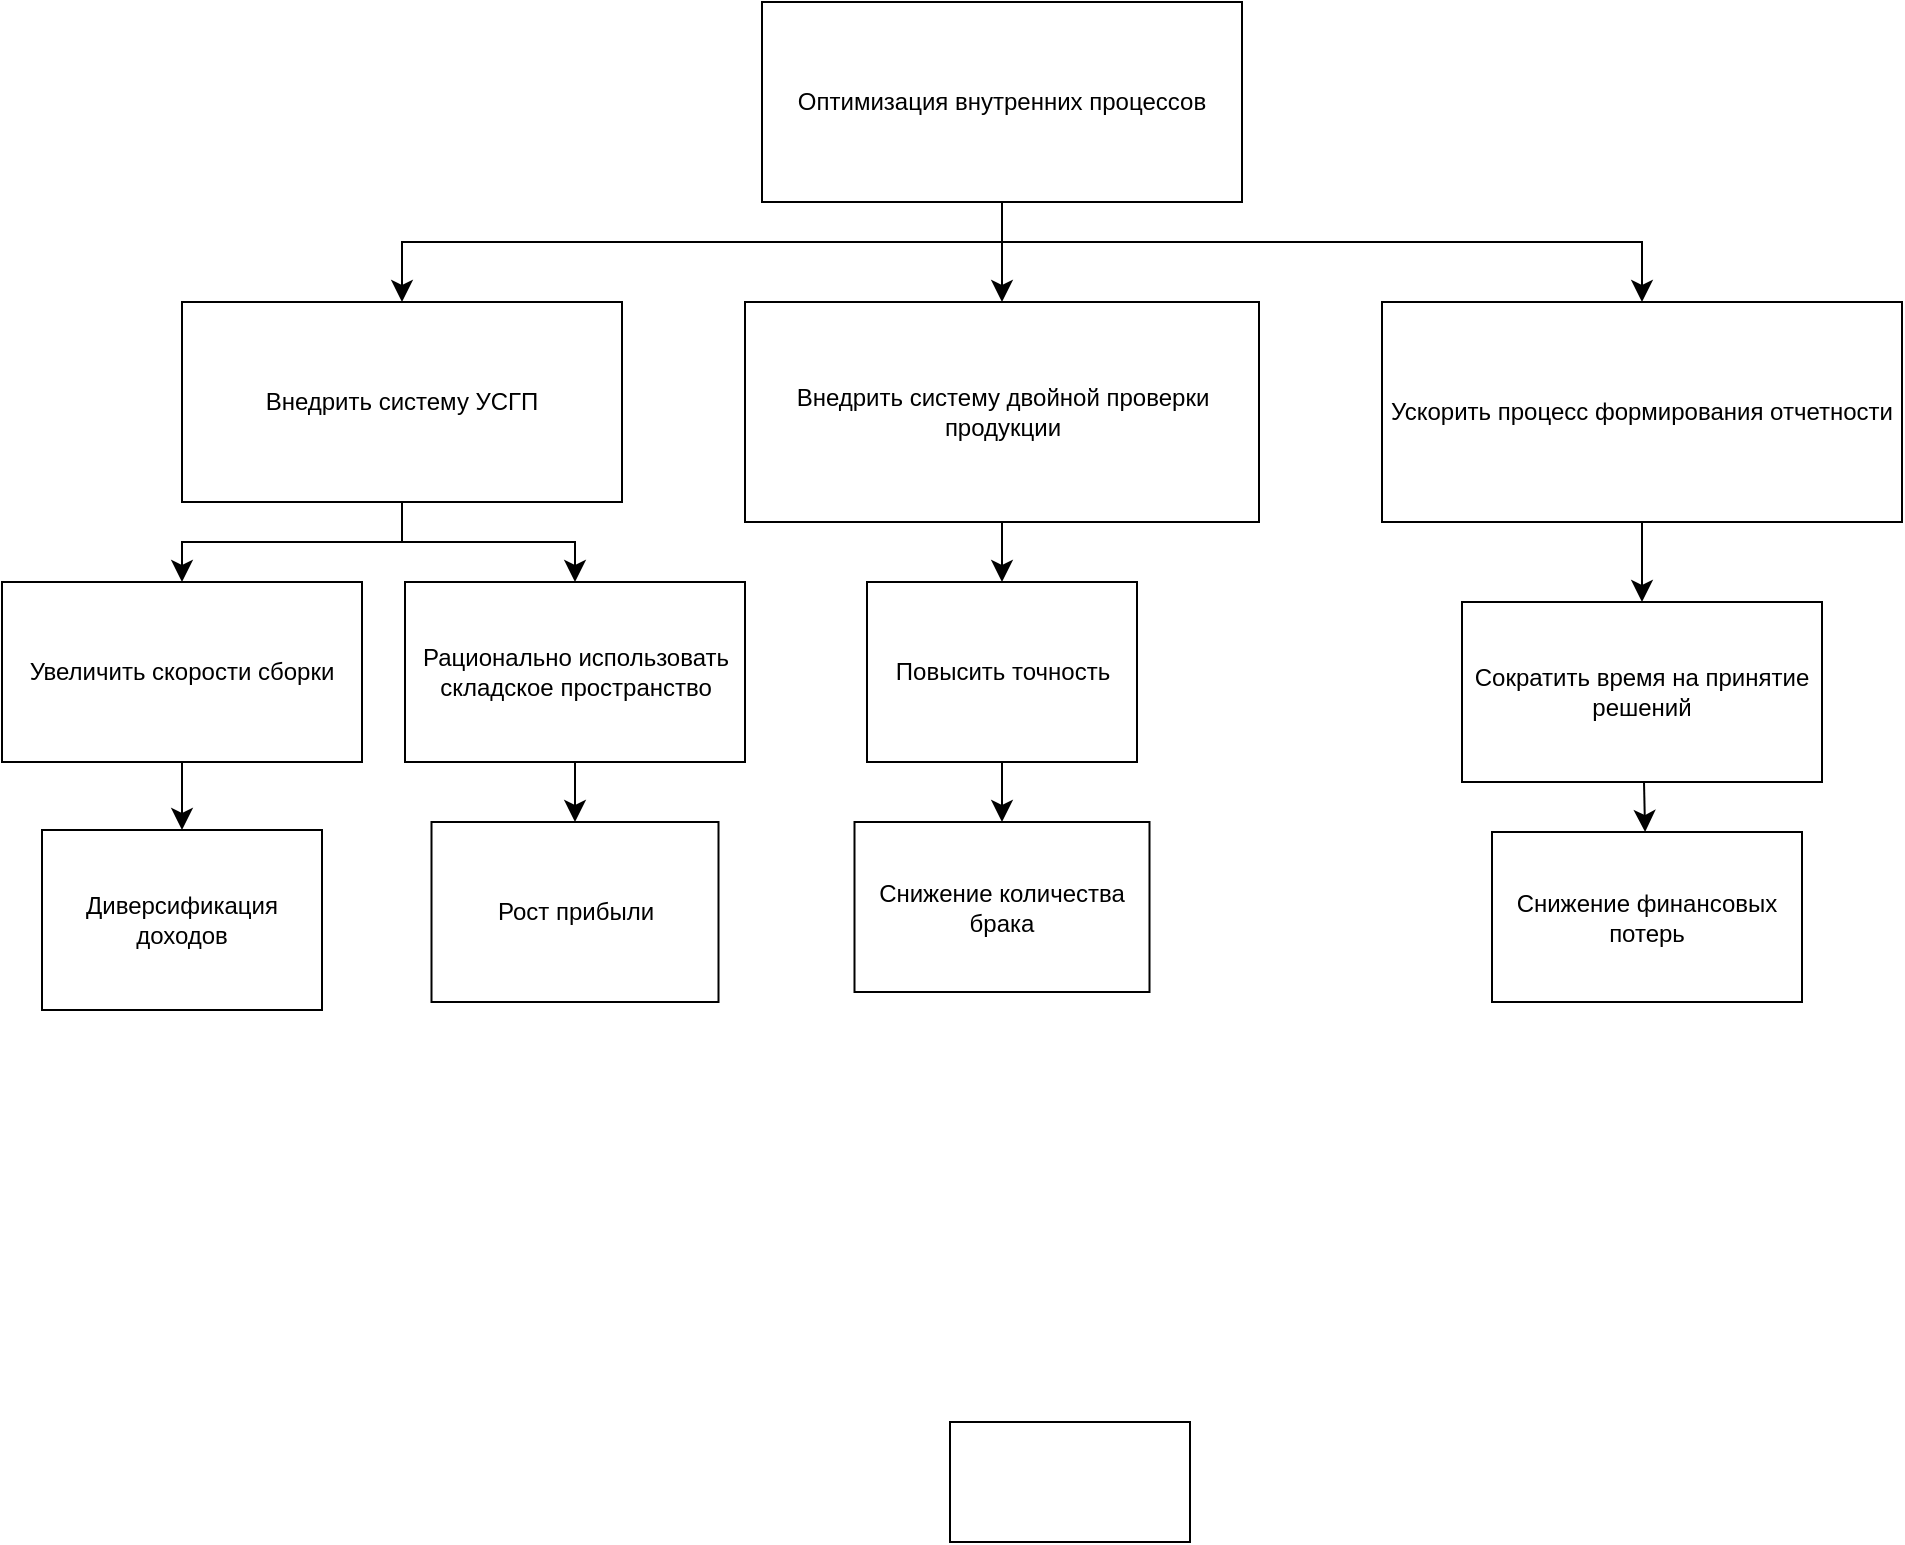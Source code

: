 <mxfile version="28.2.5">
  <diagram name="Страница — 1" id="ftTf1740qBRhjsC5UyiH">
    <mxGraphModel dx="2492" dy="829" grid="1" gridSize="10" guides="1" tooltips="1" connect="1" arrows="1" fold="1" page="1" pageScale="1" pageWidth="827" pageHeight="1169" math="0" shadow="0">
      <root>
        <mxCell id="0" />
        <mxCell id="1" parent="0" />
        <mxCell id="I6DV6D3wKqFu1foUBXRI-22" style="edgeStyle=none;curved=1;rounded=0;orthogonalLoop=1;jettySize=auto;html=1;entryX=0.5;entryY=0;entryDx=0;entryDy=0;fontSize=12;startSize=8;endSize=8;" edge="1" parent="1" source="VKB1BWsQKKEYduPVDShD-2" target="VKB1BWsQKKEYduPVDShD-16">
          <mxGeometry relative="1" as="geometry" />
        </mxCell>
        <mxCell id="VKB1BWsQKKEYduPVDShD-2" value="Оптимизация внутренних процессов" style="rounded=0;whiteSpace=wrap;html=1;" parent="1" vertex="1">
          <mxGeometry x="320" y="40" width="240" height="100" as="geometry" />
        </mxCell>
        <mxCell id="VKB1BWsQKKEYduPVDShD-3" value="Внедрить систему УСГП" style="rounded=0;whiteSpace=wrap;html=1;" parent="1" vertex="1">
          <mxGeometry x="30" y="190" width="220" height="100" as="geometry" />
        </mxCell>
        <mxCell id="I6DV6D3wKqFu1foUBXRI-27" value="" style="edgeStyle=none;curved=1;rounded=0;orthogonalLoop=1;jettySize=auto;html=1;fontSize=12;startSize=8;endSize=8;" edge="1" parent="1" source="VKB1BWsQKKEYduPVDShD-4" target="VKB1BWsQKKEYduPVDShD-10">
          <mxGeometry relative="1" as="geometry" />
        </mxCell>
        <mxCell id="VKB1BWsQKKEYduPVDShD-4" value="Рационально использовать складское пространство" style="rounded=0;whiteSpace=wrap;html=1;" parent="1" vertex="1">
          <mxGeometry x="141.5" y="330" width="170" height="90" as="geometry" />
        </mxCell>
        <mxCell id="VKB1BWsQKKEYduPVDShD-10" value="&lt;div style=&quot;&quot;&gt;Рост прибыли&lt;/div&gt;" style="rounded=0;whiteSpace=wrap;html=1;align=center;" parent="1" vertex="1">
          <mxGeometry x="154.75" y="450" width="143.5" height="90" as="geometry" />
        </mxCell>
        <mxCell id="VKB1BWsQKKEYduPVDShD-12" value="Диверсификация доходов" style="rounded=0;whiteSpace=wrap;html=1;" parent="1" vertex="1">
          <mxGeometry x="-40" y="454" width="140" height="90" as="geometry" />
        </mxCell>
        <mxCell id="I6DV6D3wKqFu1foUBXRI-26" value="" style="edgeStyle=none;curved=1;rounded=0;orthogonalLoop=1;jettySize=auto;html=1;fontSize=12;startSize=8;endSize=8;" edge="1" parent="1" source="VKB1BWsQKKEYduPVDShD-14" target="VKB1BWsQKKEYduPVDShD-12">
          <mxGeometry relative="1" as="geometry" />
        </mxCell>
        <mxCell id="VKB1BWsQKKEYduPVDShD-14" value="Увеличить скорости сборки" style="rounded=0;whiteSpace=wrap;html=1;" parent="1" vertex="1">
          <mxGeometry x="-60" y="330" width="180" height="90" as="geometry" />
        </mxCell>
        <mxCell id="I6DV6D3wKqFu1foUBXRI-28" value="" style="edgeStyle=none;curved=1;rounded=0;orthogonalLoop=1;jettySize=auto;html=1;fontSize=12;startSize=8;endSize=8;" edge="1" parent="1" source="VKB1BWsQKKEYduPVDShD-16" target="VKB1BWsQKKEYduPVDShD-18">
          <mxGeometry relative="1" as="geometry" />
        </mxCell>
        <mxCell id="VKB1BWsQKKEYduPVDShD-16" value="&lt;div style=&quot;&quot;&gt;Внедрить систему двойной проверки продукции&lt;/div&gt;" style="rounded=0;whiteSpace=wrap;html=1;align=center;" parent="1" vertex="1">
          <mxGeometry x="311.5" y="190" width="257" height="110" as="geometry" />
        </mxCell>
        <mxCell id="I6DV6D3wKqFu1foUBXRI-31" value="" style="edgeStyle=none;curved=1;rounded=0;orthogonalLoop=1;jettySize=auto;html=1;fontSize=12;startSize=8;endSize=8;" edge="1" parent="1" source="VKB1BWsQKKEYduPVDShD-18" target="I6DV6D3wKqFu1foUBXRI-30">
          <mxGeometry relative="1" as="geometry" />
        </mxCell>
        <mxCell id="VKB1BWsQKKEYduPVDShD-18" value="Повысить точность" style="rounded=0;whiteSpace=wrap;html=1;" parent="1" vertex="1">
          <mxGeometry x="372.5" y="330" width="135" height="90" as="geometry" />
        </mxCell>
        <mxCell id="VKB1BWsQKKEYduPVDShD-19" value="Снижение финансовых потерь" style="rounded=0;whiteSpace=wrap;html=1;" parent="1" vertex="1">
          <mxGeometry x="685" y="455" width="155" height="85" as="geometry" />
        </mxCell>
        <mxCell id="I6DV6D3wKqFu1foUBXRI-33" value="" style="edgeStyle=none;curved=1;rounded=0;orthogonalLoop=1;jettySize=auto;html=1;fontSize=12;startSize=8;endSize=8;" edge="1" parent="1" source="VKB1BWsQKKEYduPVDShD-22" target="I6DV6D3wKqFu1foUBXRI-32">
          <mxGeometry relative="1" as="geometry" />
        </mxCell>
        <mxCell id="VKB1BWsQKKEYduPVDShD-22" value="Ускорить процесс формирования отчетности" style="rounded=0;whiteSpace=wrap;html=1;" parent="1" vertex="1">
          <mxGeometry x="630" y="190" width="260" height="110" as="geometry" />
        </mxCell>
        <mxCell id="I6DV6D3wKqFu1foUBXRI-1" value="" style="rounded=0;whiteSpace=wrap;html=1;" vertex="1" parent="1">
          <mxGeometry x="414" y="750" width="120" height="60" as="geometry" />
        </mxCell>
        <mxCell id="I6DV6D3wKqFu1foUBXRI-21" value="" style="edgeStyle=elbowEdgeStyle;elbow=vertical;endArrow=classic;html=1;curved=0;rounded=0;endSize=8;startSize=8;fontSize=12;entryX=0.5;entryY=0;entryDx=0;entryDy=0;exitX=0.5;exitY=1;exitDx=0;exitDy=0;" edge="1" parent="1" source="VKB1BWsQKKEYduPVDShD-2" target="VKB1BWsQKKEYduPVDShD-3">
          <mxGeometry width="50" height="50" relative="1" as="geometry">
            <mxPoint x="440" y="180" as="sourcePoint" />
            <mxPoint x="960" y="190" as="targetPoint" />
            <Array as="points">
              <mxPoint x="510" y="160" />
            </Array>
          </mxGeometry>
        </mxCell>
        <mxCell id="I6DV6D3wKqFu1foUBXRI-23" value="" style="edgeStyle=segmentEdgeStyle;endArrow=classic;html=1;curved=0;rounded=0;endSize=8;startSize=8;fontSize=12;entryX=0.5;entryY=0;entryDx=0;entryDy=0;" edge="1" parent="1" target="VKB1BWsQKKEYduPVDShD-22">
          <mxGeometry width="50" height="50" relative="1" as="geometry">
            <mxPoint x="440" y="160" as="sourcePoint" />
            <mxPoint x="660" y="110" as="targetPoint" />
          </mxGeometry>
        </mxCell>
        <mxCell id="I6DV6D3wKqFu1foUBXRI-24" value="" style="edgeStyle=segmentEdgeStyle;endArrow=classic;html=1;curved=0;rounded=0;endSize=8;startSize=8;fontSize=12;exitX=0.5;exitY=1;exitDx=0;exitDy=0;entryX=0.5;entryY=0;entryDx=0;entryDy=0;" edge="1" parent="1" source="VKB1BWsQKKEYduPVDShD-3" target="VKB1BWsQKKEYduPVDShD-4">
          <mxGeometry width="50" height="50" relative="1" as="geometry">
            <mxPoint x="420" y="350" as="sourcePoint" />
            <mxPoint x="470" y="300" as="targetPoint" />
            <Array as="points">
              <mxPoint x="140" y="310" />
              <mxPoint x="227" y="310" />
            </Array>
          </mxGeometry>
        </mxCell>
        <mxCell id="I6DV6D3wKqFu1foUBXRI-25" value="" style="edgeStyle=segmentEdgeStyle;endArrow=classic;html=1;curved=0;rounded=0;endSize=8;startSize=8;fontSize=12;exitX=0.5;exitY=1;exitDx=0;exitDy=0;entryX=0.5;entryY=0;entryDx=0;entryDy=0;" edge="1" parent="1" source="VKB1BWsQKKEYduPVDShD-3" target="VKB1BWsQKKEYduPVDShD-14">
          <mxGeometry width="50" height="50" relative="1" as="geometry">
            <mxPoint x="420" y="350" as="sourcePoint" />
            <mxPoint x="470" y="300" as="targetPoint" />
            <Array as="points">
              <mxPoint x="140" y="310" />
              <mxPoint x="30" y="310" />
            </Array>
          </mxGeometry>
        </mxCell>
        <mxCell id="I6DV6D3wKqFu1foUBXRI-30" value="Снижение количества брака" style="rounded=0;whiteSpace=wrap;html=1;" vertex="1" parent="1">
          <mxGeometry x="366.25" y="450" width="147.5" height="85" as="geometry" />
        </mxCell>
        <mxCell id="I6DV6D3wKqFu1foUBXRI-34" value="" style="edgeStyle=none;curved=1;rounded=0;orthogonalLoop=1;jettySize=auto;html=1;fontSize=12;startSize=8;endSize=8;" edge="1" parent="1" source="I6DV6D3wKqFu1foUBXRI-32" target="VKB1BWsQKKEYduPVDShD-19">
          <mxGeometry relative="1" as="geometry" />
        </mxCell>
        <mxCell id="I6DV6D3wKqFu1foUBXRI-32" value="Сократить время на принятие решений" style="rounded=0;whiteSpace=wrap;html=1;" vertex="1" parent="1">
          <mxGeometry x="670" y="340" width="180" height="90" as="geometry" />
        </mxCell>
      </root>
    </mxGraphModel>
  </diagram>
</mxfile>
